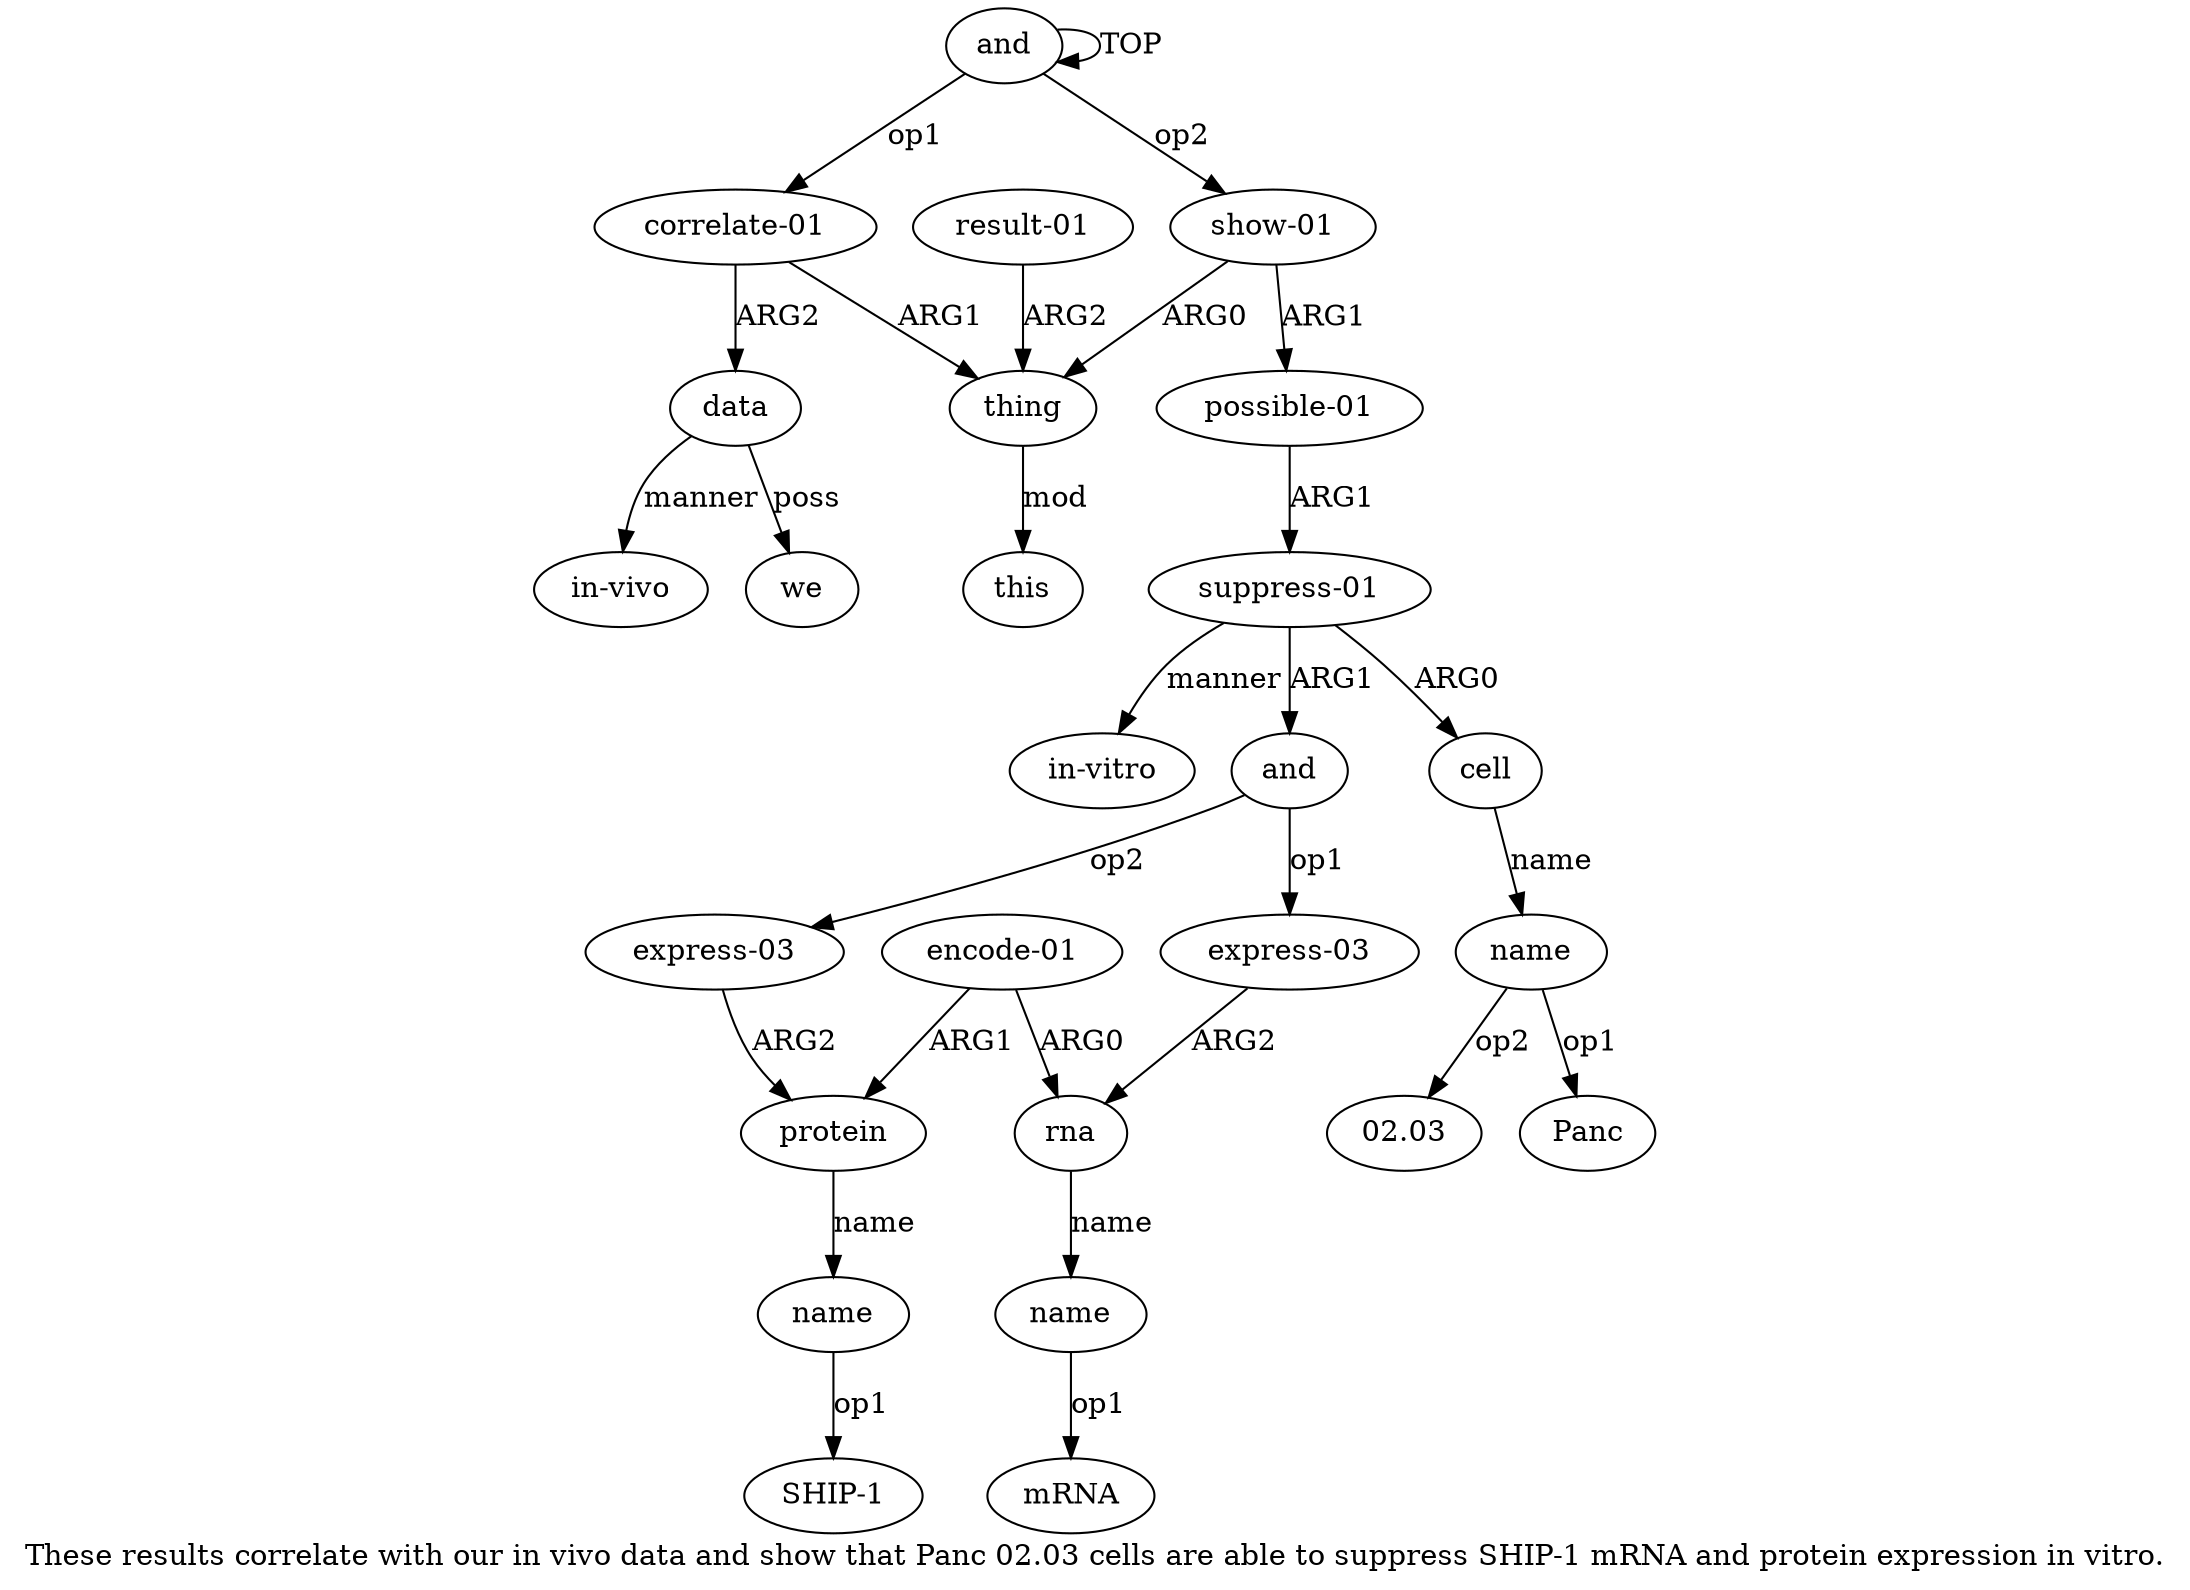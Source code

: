 digraph  {
	graph [label="These results correlate with our in vivo data and show that Panc 02.03 cells are able to suppress SHIP-1 mRNA and protein expression \
in vitro."];
	node [label="\N"];
	a20	 [color=black,
		gold_ind=20,
		gold_label="express-03",
		label="express-03",
		test_ind=20,
		test_label="express-03"];
	a18	 [color=black,
		gold_ind=18,
		gold_label=protein,
		label=protein,
		test_ind=18,
		test_label=protein];
	a20 -> a18 [key=0,
	color=black,
	gold_label=ARG2,
	label=ARG2,
	test_label=ARG2];
a21 [color=black,
	gold_ind=21,
	gold_label="in-vitro",
	label="in-vitro",
	test_ind=21,
	test_label="in-vitro"];
a15 [color=black,
	gold_ind=15,
	gold_label=rna,
	label=rna,
	test_ind=15,
	test_label=rna];
a16 [color=black,
	gold_ind=16,
	gold_label=name,
	label=name,
	test_ind=16,
	test_label=name];
a15 -> a16 [key=0,
color=black,
gold_label=name,
label=name,
test_label=name];
a14 [color=black,
gold_ind=14,
gold_label="express-03",
label="express-03",
test_ind=14,
test_label="express-03"];
a14 -> a15 [key=0,
color=black,
gold_label=ARG2,
label=ARG2,
test_label=ARG2];
a17 [color=black,
gold_ind=17,
gold_label="encode-01",
label="encode-01",
test_ind=17,
test_label="encode-01"];
a17 -> a15 [key=0,
color=black,
gold_label=ARG0,
label=ARG0,
test_label=ARG0];
a17 -> a18 [key=0,
color=black,
gold_label=ARG1,
label=ARG1,
test_label=ARG1];
"a16 mRNA" [color=black,
gold_ind=-1,
gold_label=mRNA,
label=mRNA,
test_ind=-1,
test_label=mRNA];
a16 -> "a16 mRNA" [key=0,
color=black,
gold_label=op1,
label=op1,
test_label=op1];
a11 [color=black,
gold_ind=11,
gold_label=cell,
label=cell,
test_ind=11,
test_label=cell];
a12 [color=black,
gold_ind=12,
gold_label=name,
label=name,
test_ind=12,
test_label=name];
a11 -> a12 [key=0,
color=black,
gold_label=name,
label=name,
test_label=name];
a10 [color=black,
gold_ind=10,
gold_label="suppress-01",
label="suppress-01",
test_ind=10,
test_label="suppress-01"];
a10 -> a21 [key=0,
color=black,
gold_label=manner,
label=manner,
test_label=manner];
a10 -> a11 [key=0,
color=black,
gold_label=ARG0,
label=ARG0,
test_label=ARG0];
a13 [color=black,
gold_ind=13,
gold_label=and,
label=and,
test_ind=13,
test_label=and];
a10 -> a13 [key=0,
color=black,
gold_label=ARG1,
label=ARG1,
test_label=ARG1];
a13 -> a20 [key=0,
color=black,
gold_label=op2,
label=op2,
test_label=op2];
a13 -> a14 [key=0,
color=black,
gold_label=op1,
label=op1,
test_label=op1];
"a12 02.03" [color=black,
gold_ind=-1,
gold_label=02.03,
label=02.03,
test_ind=-1,
test_label=02.03];
a12 -> "a12 02.03" [key=0,
color=black,
gold_label=op2,
label=op2,
test_label=op2];
"a12 Panc" [color=black,
gold_ind=-1,
gold_label=Panc,
label=Panc,
test_ind=-1,
test_label=Panc];
a12 -> "a12 Panc" [key=0,
color=black,
gold_label=op1,
label=op1,
test_label=op1];
a19 [color=black,
gold_ind=19,
gold_label=name,
label=name,
test_ind=19,
test_label=name];
"a19 SHIP-1" [color=black,
gold_ind=-1,
gold_label="SHIP-1",
label="SHIP-1",
test_ind=-1,
test_label="SHIP-1"];
a19 -> "a19 SHIP-1" [key=0,
color=black,
gold_label=op1,
label=op1,
test_label=op1];
a18 -> a19 [key=0,
color=black,
gold_label=name,
label=name,
test_label=name];
a1 [color=black,
gold_ind=1,
gold_label="correlate-01",
label="correlate-01",
test_ind=1,
test_label="correlate-01"];
a2 [color=black,
gold_ind=2,
gold_label=thing,
label=thing,
test_ind=2,
test_label=thing];
a1 -> a2 [key=0,
color=black,
gold_label=ARG1,
label=ARG1,
test_label=ARG1];
a5 [color=black,
gold_ind=5,
gold_label=data,
label=data,
test_ind=5,
test_label=data];
a1 -> a5 [key=0,
color=black,
gold_label=ARG2,
label=ARG2,
test_label=ARG2];
a0 [color=black,
gold_ind=0,
gold_label=and,
label=and,
test_ind=0,
test_label=and];
a0 -> a1 [key=0,
color=black,
gold_label=op1,
label=op1,
test_label=op1];
a0 -> a0 [key=0,
color=black,
gold_label=TOP,
label=TOP,
test_label=TOP];
a8 [color=black,
gold_ind=8,
gold_label="show-01",
label="show-01",
test_ind=8,
test_label="show-01"];
a0 -> a8 [key=0,
color=black,
gold_label=op2,
label=op2,
test_label=op2];
a3 [color=black,
gold_ind=3,
gold_label="result-01",
label="result-01",
test_ind=3,
test_label="result-01"];
a3 -> a2 [key=0,
color=black,
gold_label=ARG2,
label=ARG2,
test_label=ARG2];
a4 [color=black,
gold_ind=4,
gold_label=this,
label=this,
test_ind=4,
test_label=this];
a2 -> a4 [key=0,
color=black,
gold_label=mod,
label=mod,
test_label=mod];
a7 [color=black,
gold_ind=7,
gold_label=we,
label=we,
test_ind=7,
test_label=we];
a5 -> a7 [key=0,
color=black,
gold_label=poss,
label=poss,
test_label=poss];
a6 [color=black,
gold_ind=6,
gold_label="in-vivo",
label="in-vivo",
test_ind=6,
test_label="in-vivo"];
a5 -> a6 [key=0,
color=black,
gold_label=manner,
label=manner,
test_label=manner];
a9 [color=black,
gold_ind=9,
gold_label="possible-01",
label="possible-01",
test_ind=9,
test_label="possible-01"];
a9 -> a10 [key=0,
color=black,
gold_label=ARG1,
label=ARG1,
test_label=ARG1];
a8 -> a2 [key=0,
color=black,
gold_label=ARG0,
label=ARG0,
test_label=ARG0];
a8 -> a9 [key=0,
color=black,
gold_label=ARG1,
label=ARG1,
test_label=ARG1];
}
